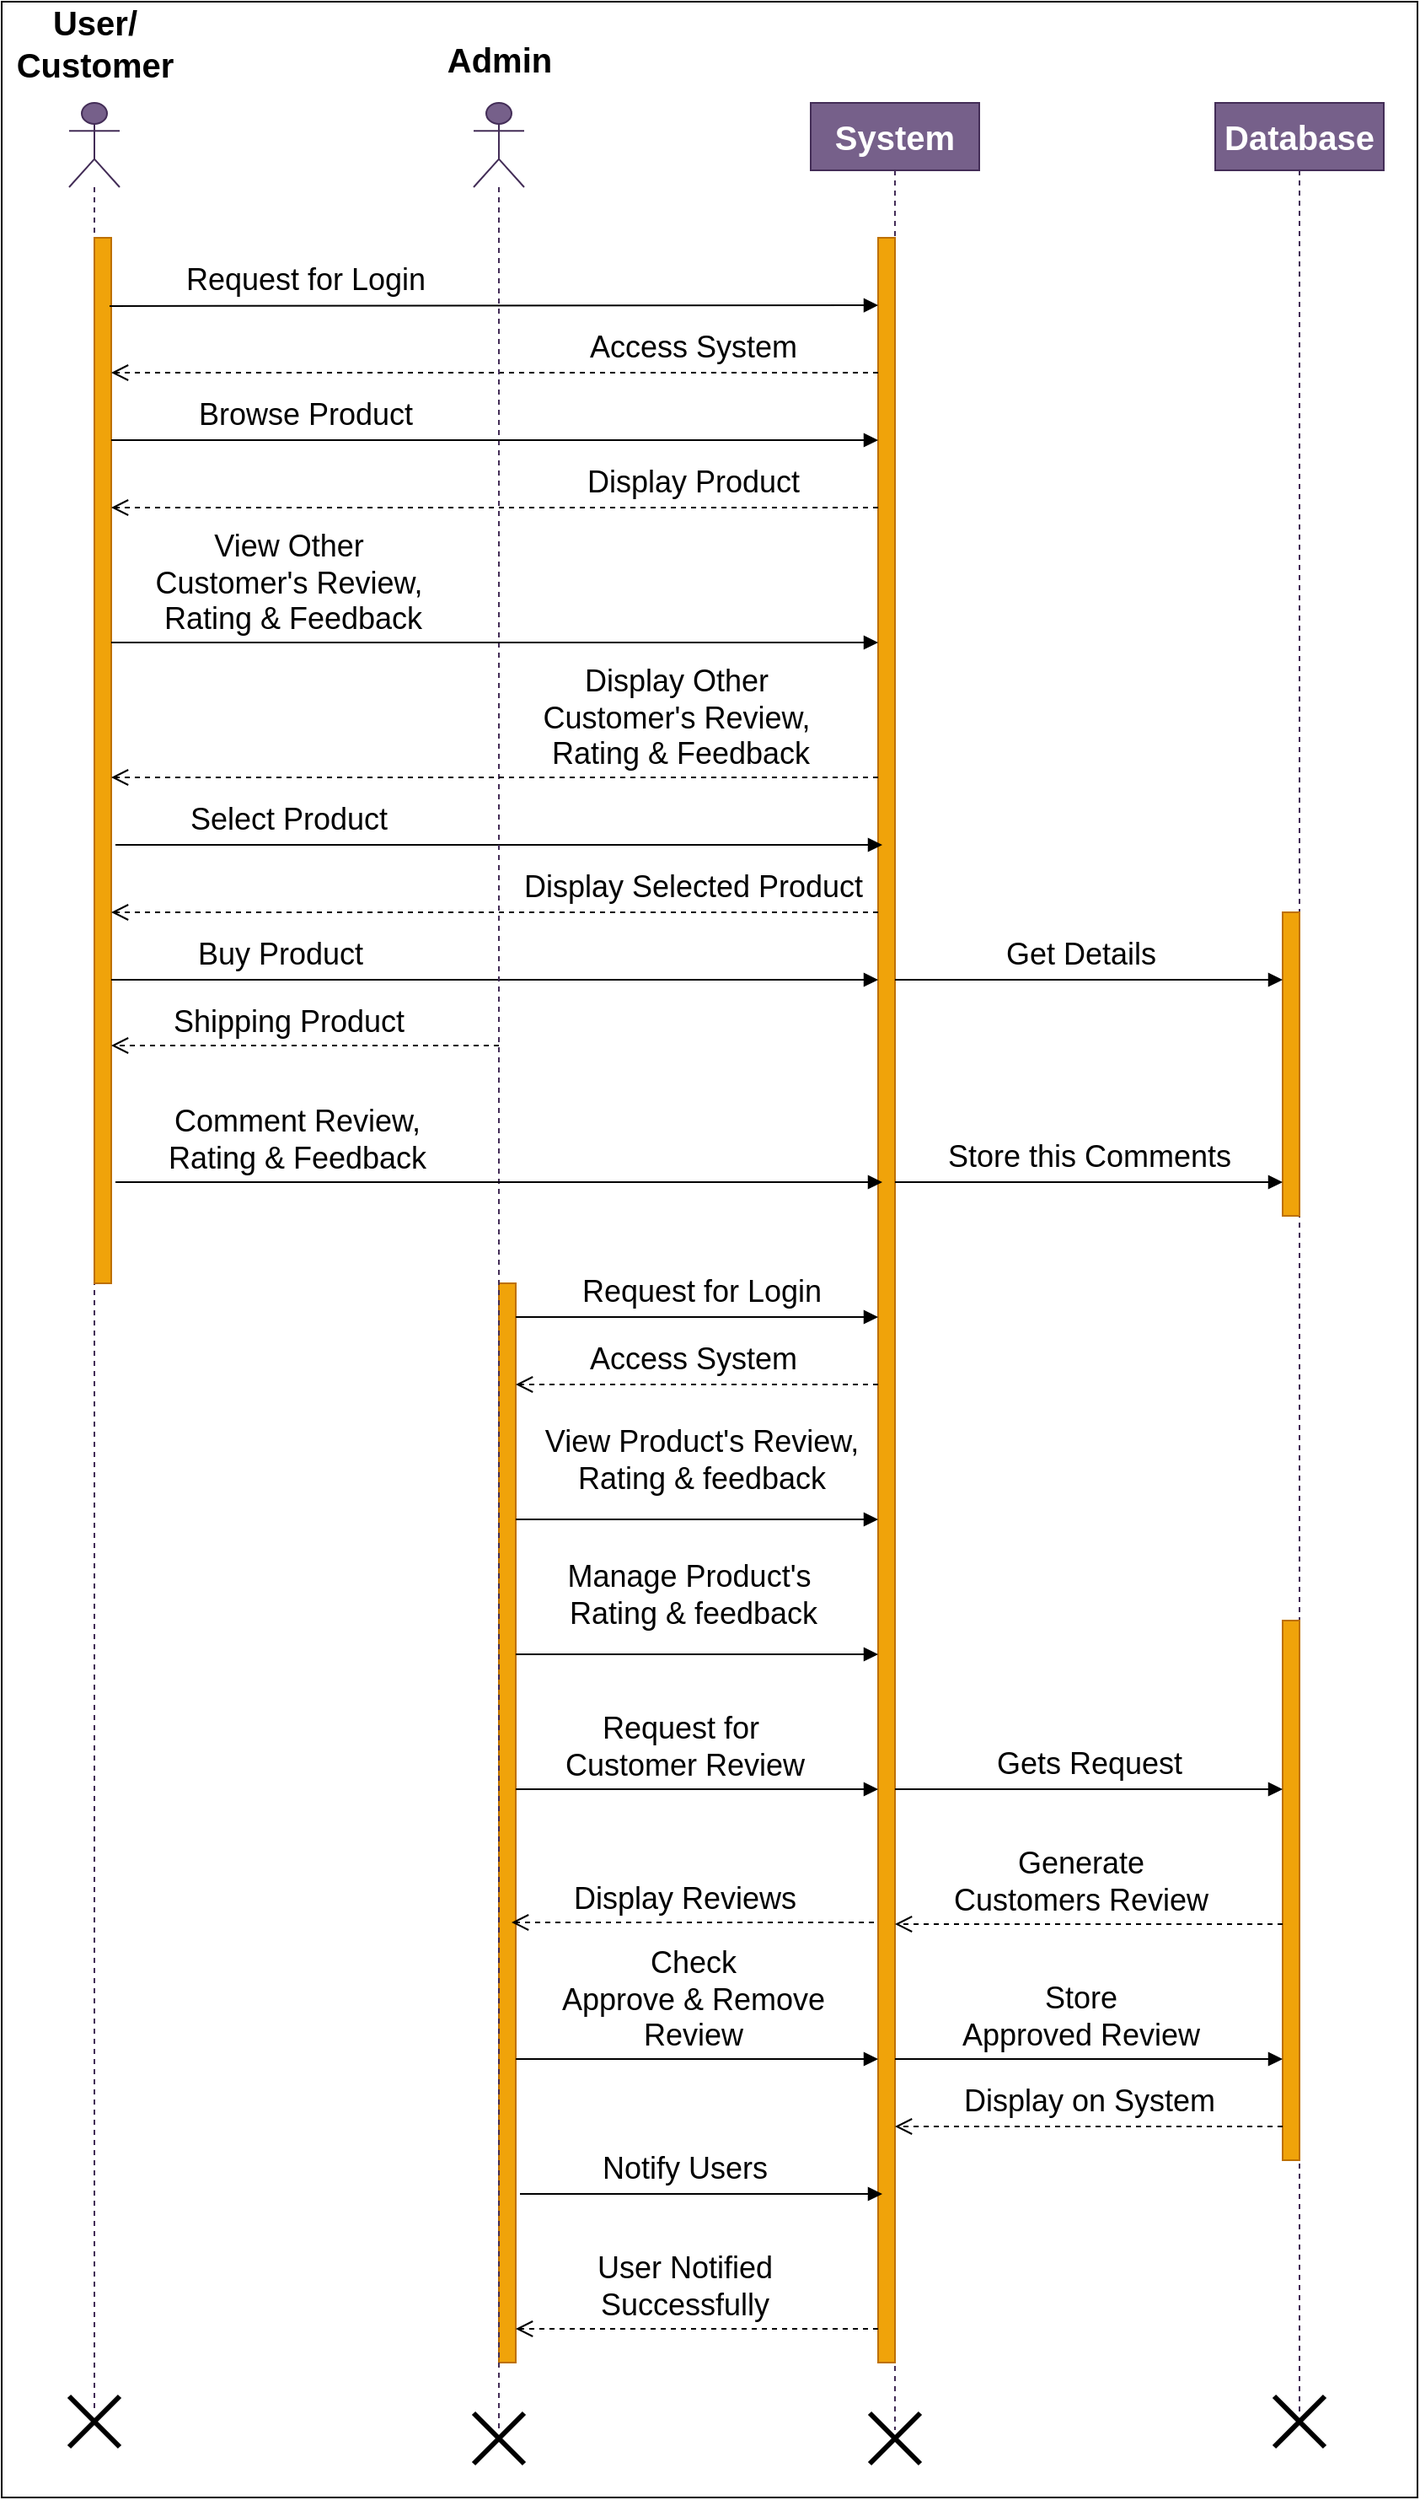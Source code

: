 <mxfile version="22.0.2" type="device">
  <diagram id="ge_Ycoqkj8bUegCq8yI_" name="Page-1">
    <mxGraphModel dx="1235" dy="731" grid="1" gridSize="10" guides="1" tooltips="1" connect="1" arrows="1" fold="1" page="1" pageScale="1" pageWidth="850" pageHeight="1100" math="0" shadow="0">
      <root>
        <mxCell id="0" />
        <mxCell id="1" parent="0" />
        <mxCell id="3gGUrQxjVq7dr_3lIL3r-1" value="" style="rounded=0;whiteSpace=wrap;html=1;" vertex="1" parent="1">
          <mxGeometry y="20" width="840" height="1480" as="geometry" />
        </mxCell>
        <mxCell id="q7RqIhyHIb_Ac7hnuP10-1" value="" style="shape=umlLifeline;participant=umlActor;perimeter=lifelinePerimeter;whiteSpace=wrap;html=1;container=1;collapsible=0;recursiveResize=0;verticalAlign=top;spacingTop=36;outlineConnect=0;fontSize=15;size=50;fillColor=#76608a;fontColor=#ffffff;strokeColor=#432D57;" parent="1" vertex="1">
          <mxGeometry x="40" y="80" width="30" height="1370" as="geometry" />
        </mxCell>
        <mxCell id="q7RqIhyHIb_Ac7hnuP10-2" value="" style="html=1;points=[];perimeter=orthogonalPerimeter;fillColor=#f0a30a;fontColor=#000000;strokeColor=#BD7000;" parent="1" vertex="1">
          <mxGeometry x="55" y="160" width="10" height="620" as="geometry" />
        </mxCell>
        <mxCell id="q7RqIhyHIb_Ac7hnuP10-5" value="&lt;font size=&quot;1&quot;&gt;&lt;b style=&quot;font-size: 20px&quot;&gt;System&lt;/b&gt;&lt;/font&gt;" style="shape=umlLifeline;perimeter=lifelinePerimeter;whiteSpace=wrap;html=1;container=1;collapsible=0;recursiveResize=0;outlineConnect=0;fillColor=#76608a;fontColor=#ffffff;strokeColor=#432D57;" parent="1" vertex="1">
          <mxGeometry x="480" y="80" width="100" height="1380" as="geometry" />
        </mxCell>
        <mxCell id="q7RqIhyHIb_Ac7hnuP10-6" value="&lt;font style=&quot;font-size: 20px&quot;&gt;&lt;b&gt;Database&lt;/b&gt;&lt;/font&gt;" style="shape=umlLifeline;perimeter=lifelinePerimeter;whiteSpace=wrap;html=1;container=1;collapsible=0;recursiveResize=0;outlineConnect=0;fillColor=#76608a;fontColor=#ffffff;strokeColor=#432D57;" parent="1" vertex="1">
          <mxGeometry x="720" y="80" width="100" height="1370" as="geometry" />
        </mxCell>
        <mxCell id="q7RqIhyHIb_Ac7hnuP10-60" value="" style="html=1;points=[];perimeter=orthogonalPerimeter;fontSize=18;fontColor=#000000;fillColor=#f0a30a;strokeColor=#BD7000;" parent="q7RqIhyHIb_Ac7hnuP10-6" vertex="1">
          <mxGeometry x="40" y="900" width="10" height="320" as="geometry" />
        </mxCell>
        <mxCell id="q7RqIhyHIb_Ac7hnuP10-7" value="&lt;b style=&quot;font-size: 20px&quot;&gt;User/&lt;br&gt;Customer&lt;/b&gt;" style="text;html=1;align=center;verticalAlign=middle;resizable=0;points=[];autosize=1;fontSize=18;" parent="1" vertex="1">
          <mxGeometry y="20" width="110" height="50" as="geometry" />
        </mxCell>
        <mxCell id="q7RqIhyHIb_Ac7hnuP10-9" value="&lt;b&gt;&lt;font style=&quot;font-size: 20px&quot;&gt;Admin&lt;/font&gt;&lt;/b&gt;" style="text;html=1;align=center;verticalAlign=middle;resizable=0;points=[];autosize=1;fontSize=18;" parent="1" vertex="1">
          <mxGeometry x="255" y="40" width="80" height="30" as="geometry" />
        </mxCell>
        <mxCell id="q7RqIhyHIb_Ac7hnuP10-14" value="" style="html=1;points=[];perimeter=orthogonalPerimeter;fillColor=#f0a30a;fontColor=#000000;strokeColor=#BD7000;" parent="1" vertex="1">
          <mxGeometry x="520" y="160" width="10" height="1260" as="geometry" />
        </mxCell>
        <mxCell id="q7RqIhyHIb_Ac7hnuP10-17" value="return" style="verticalAlign=bottom;endArrow=open;dashed=1;endSize=8;labelBackgroundColor=none;fontSize=18;noLabel=1;fontColor=none;" parent="1" edge="1">
          <mxGeometry relative="1" as="geometry">
            <mxPoint x="520" y="240" as="sourcePoint" />
            <mxPoint x="65" y="240" as="targetPoint" />
          </mxGeometry>
        </mxCell>
        <mxCell id="q7RqIhyHIb_Ac7hnuP10-18" value="&lt;font style=&quot;font-size: 18px&quot;&gt;Request for Login&lt;/font&gt;" style="text;html=1;align=center;verticalAlign=middle;resizable=0;points=[];autosize=1;fontSize=18;fontColor=none;" parent="1" vertex="1">
          <mxGeometry x="100" y="170" width="160" height="30" as="geometry" />
        </mxCell>
        <mxCell id="q7RqIhyHIb_Ac7hnuP10-19" value="&lt;font style=&quot;font-size: 18px&quot;&gt;Access System&lt;/font&gt;" style="text;html=1;align=center;verticalAlign=middle;resizable=0;points=[];autosize=1;fontSize=18;fontColor=none;" parent="1" vertex="1">
          <mxGeometry x="340" y="210" width="140" height="30" as="geometry" />
        </mxCell>
        <mxCell id="q7RqIhyHIb_Ac7hnuP10-21" value="dispatch" style="verticalAlign=top;endArrow=block;fontSize=18;textDirection=rtl;horizontal=1;labelPosition=right;verticalLabelPosition=bottom;align=left;noLabel=1;fontColor=none;labelBackgroundColor=none;" parent="1" edge="1">
          <mxGeometry width="80" relative="1" as="geometry">
            <mxPoint x="64" y="200.5" as="sourcePoint" />
            <mxPoint x="520" y="200" as="targetPoint" />
          </mxGeometry>
        </mxCell>
        <mxCell id="q7RqIhyHIb_Ac7hnuP10-22" value="&lt;font style=&quot;font-size: 18px&quot;&gt;Browse Product&lt;/font&gt;" style="text;html=1;align=center;verticalAlign=middle;resizable=0;points=[];autosize=1;fontSize=18;fontColor=none;" parent="1" vertex="1">
          <mxGeometry x="110" y="250" width="140" height="30" as="geometry" />
        </mxCell>
        <mxCell id="q7RqIhyHIb_Ac7hnuP10-24" value="&lt;font style=&quot;font-size: 18px&quot;&gt;Display Product&lt;/font&gt;" style="text;html=1;align=center;verticalAlign=middle;resizable=0;points=[];autosize=1;fontSize=18;fontColor=none;" parent="1" vertex="1">
          <mxGeometry x="340" y="290" width="140" height="30" as="geometry" />
        </mxCell>
        <mxCell id="q7RqIhyHIb_Ac7hnuP10-26" value="&lt;font style=&quot;font-size: 18px&quot;&gt;View Other &lt;br&gt;Customer&#39;s&amp;nbsp;Review,&lt;br&gt;&amp;nbsp;Rating &amp;amp; Feedback&lt;br&gt;&lt;/font&gt;" style="text;html=1;align=center;verticalAlign=middle;resizable=0;points=[];autosize=1;fontSize=18;fontColor=none;" parent="1" vertex="1">
          <mxGeometry x="85" y="330" width="170" height="70" as="geometry" />
        </mxCell>
        <mxCell id="q7RqIhyHIb_Ac7hnuP10-27" value="dispatch" style="verticalAlign=top;endArrow=block;fontSize=18;textDirection=rtl;horizontal=1;labelPosition=right;verticalLabelPosition=bottom;align=left;noLabel=1;fontColor=none;labelBackgroundColor=none;" parent="1" edge="1">
          <mxGeometry width="80" relative="1" as="geometry">
            <mxPoint x="67.5" y="520" as="sourcePoint" />
            <mxPoint x="522.5" y="520" as="targetPoint" />
          </mxGeometry>
        </mxCell>
        <mxCell id="q7RqIhyHIb_Ac7hnuP10-28" value="&lt;font style=&quot;font-size: 18px&quot;&gt;Select Product&lt;/font&gt;" style="text;html=1;align=center;verticalAlign=middle;resizable=0;points=[];autosize=1;fontSize=18;fontColor=none;" parent="1" vertex="1">
          <mxGeometry x="105" y="490" width="130" height="30" as="geometry" />
        </mxCell>
        <mxCell id="q7RqIhyHIb_Ac7hnuP10-31" value="return" style="verticalAlign=bottom;endArrow=open;dashed=1;endSize=8;labelBackgroundColor=none;fontSize=18;noLabel=1;fontColor=none;" parent="1" edge="1">
          <mxGeometry relative="1" as="geometry">
            <mxPoint x="520" y="560" as="sourcePoint" />
            <mxPoint x="65" y="560" as="targetPoint" />
          </mxGeometry>
        </mxCell>
        <mxCell id="q7RqIhyHIb_Ac7hnuP10-32" value="&lt;font style=&quot;font-size: 18px&quot;&gt;Display Selected Product&lt;/font&gt;" style="text;html=1;align=center;verticalAlign=middle;resizable=0;points=[];autosize=1;fontSize=18;fontColor=none;" parent="1" vertex="1">
          <mxGeometry x="300" y="530" width="220" height="30" as="geometry" />
        </mxCell>
        <mxCell id="q7RqIhyHIb_Ac7hnuP10-33" value="dispatch" style="verticalAlign=top;endArrow=block;fontSize=18;textDirection=rtl;horizontal=1;labelPosition=right;verticalLabelPosition=bottom;align=left;noLabel=1;fontColor=none;labelBackgroundColor=none;" parent="1" edge="1">
          <mxGeometry width="80" relative="1" as="geometry">
            <mxPoint x="65" y="600" as="sourcePoint" />
            <mxPoint x="520" y="600" as="targetPoint" />
          </mxGeometry>
        </mxCell>
        <mxCell id="q7RqIhyHIb_Ac7hnuP10-34" value="&lt;font style=&quot;font-size: 18px&quot;&gt;Buy Product&lt;/font&gt;" style="text;html=1;align=center;verticalAlign=middle;resizable=0;points=[];autosize=1;fontSize=18;fontColor=none;" parent="1" vertex="1">
          <mxGeometry x="110" y="570" width="110" height="30" as="geometry" />
        </mxCell>
        <mxCell id="q7RqIhyHIb_Ac7hnuP10-35" value="" style="html=1;points=[];perimeter=orthogonalPerimeter;fontSize=18;fontColor=#000000;fillColor=#f0a30a;strokeColor=#BD7000;" parent="1" vertex="1">
          <mxGeometry x="760" y="560" width="10" height="180" as="geometry" />
        </mxCell>
        <mxCell id="q7RqIhyHIb_Ac7hnuP10-36" value="dispatch" style="verticalAlign=top;endArrow=block;fontSize=18;textDirection=rtl;horizontal=1;labelPosition=right;verticalLabelPosition=bottom;align=left;noLabel=1;fontColor=none;labelBackgroundColor=none;" parent="1" edge="1">
          <mxGeometry width="80" relative="1" as="geometry">
            <mxPoint x="530" y="600" as="sourcePoint" />
            <mxPoint x="760" y="600" as="targetPoint" />
          </mxGeometry>
        </mxCell>
        <mxCell id="q7RqIhyHIb_Ac7hnuP10-37" value="&lt;font style=&quot;font-size: 18px&quot;&gt;Get Details&lt;/font&gt;" style="text;html=1;align=center;verticalAlign=middle;resizable=0;points=[];autosize=1;fontSize=18;fontColor=none;" parent="1" vertex="1">
          <mxGeometry x="590" y="570" width="100" height="30" as="geometry" />
        </mxCell>
        <mxCell id="q7RqIhyHIb_Ac7hnuP10-45" value="&lt;font style=&quot;font-size: 18px&quot;&gt;Comment Review,&lt;br&gt;Rating &amp;amp; Feedback&lt;br&gt;&lt;/font&gt;" style="text;html=1;align=center;verticalAlign=middle;resizable=0;points=[];autosize=1;fontSize=18;fontColor=none;" parent="1" vertex="1">
          <mxGeometry x="90" y="670" width="170" height="50" as="geometry" />
        </mxCell>
        <mxCell id="q7RqIhyHIb_Ac7hnuP10-46" value="dispatch" style="verticalAlign=top;endArrow=block;fontSize=18;textDirection=rtl;horizontal=1;labelPosition=right;verticalLabelPosition=bottom;align=left;noLabel=1;fontColor=none;labelBackgroundColor=none;" parent="1" edge="1">
          <mxGeometry width="80" relative="1" as="geometry">
            <mxPoint x="530" y="720" as="sourcePoint" />
            <mxPoint x="760" y="720" as="targetPoint" />
          </mxGeometry>
        </mxCell>
        <mxCell id="q7RqIhyHIb_Ac7hnuP10-47" value="&lt;font style=&quot;font-size: 18px&quot;&gt;Store this Comments&lt;/font&gt;" style="text;html=1;align=center;verticalAlign=middle;resizable=0;points=[];autosize=1;fontSize=18;fontColor=none;" parent="1" vertex="1">
          <mxGeometry x="555" y="690" width="180" height="30" as="geometry" />
        </mxCell>
        <mxCell id="q7RqIhyHIb_Ac7hnuP10-50" value="" style="html=1;points=[];perimeter=orthogonalPerimeter;fillColor=#f0a30a;fontColor=#000000;strokeColor=#BD7000;" parent="1" vertex="1">
          <mxGeometry x="295" y="780" width="10" height="640" as="geometry" />
        </mxCell>
        <mxCell id="q7RqIhyHIb_Ac7hnuP10-51" value="" style="shape=umlLifeline;participant=umlActor;perimeter=lifelinePerimeter;whiteSpace=wrap;html=1;container=1;collapsible=0;recursiveResize=0;verticalAlign=top;spacingTop=36;outlineConnect=0;fontSize=15;size=50;fillColor=#76608a;fontColor=#ffffff;strokeColor=#432D57;" parent="1" vertex="1">
          <mxGeometry x="280" y="80" width="30" height="1380" as="geometry" />
        </mxCell>
        <mxCell id="q7RqIhyHIb_Ac7hnuP10-52" value="dispatch" style="verticalAlign=top;endArrow=block;fontSize=18;textDirection=rtl;horizontal=1;labelPosition=right;verticalLabelPosition=bottom;align=left;noLabel=1;fontColor=none;labelBackgroundColor=none;" parent="1" edge="1">
          <mxGeometry width="80" relative="1" as="geometry">
            <mxPoint x="305" y="800" as="sourcePoint" />
            <mxPoint x="520" y="800" as="targetPoint" />
          </mxGeometry>
        </mxCell>
        <mxCell id="q7RqIhyHIb_Ac7hnuP10-53" value="&lt;font style=&quot;font-size: 18px&quot;&gt;Request for Login&lt;/font&gt;" style="text;html=1;align=center;verticalAlign=middle;resizable=0;points=[];autosize=1;fontSize=18;fontColor=none;" parent="1" vertex="1">
          <mxGeometry x="335" y="770" width="160" height="30" as="geometry" />
        </mxCell>
        <mxCell id="q7RqIhyHIb_Ac7hnuP10-54" value="return" style="verticalAlign=bottom;endArrow=open;dashed=1;endSize=8;labelBackgroundColor=none;fontSize=18;noLabel=1;fontColor=none;" parent="1" edge="1">
          <mxGeometry relative="1" as="geometry">
            <mxPoint x="520" y="840" as="sourcePoint" />
            <mxPoint x="305" y="840" as="targetPoint" />
          </mxGeometry>
        </mxCell>
        <mxCell id="q7RqIhyHIb_Ac7hnuP10-55" value="&lt;font style=&quot;font-size: 18px&quot;&gt;Access System&lt;/font&gt;" style="text;html=1;align=center;verticalAlign=middle;resizable=0;points=[];autosize=1;fontSize=18;fontColor=none;" parent="1" vertex="1">
          <mxGeometry x="340" y="810" width="140" height="30" as="geometry" />
        </mxCell>
        <mxCell id="q7RqIhyHIb_Ac7hnuP10-56" value="dispatch" style="verticalAlign=top;endArrow=block;fontSize=18;textDirection=rtl;horizontal=1;labelPosition=right;verticalLabelPosition=bottom;align=left;noLabel=1;fontColor=none;labelBackgroundColor=none;" parent="1" edge="1">
          <mxGeometry width="80" relative="1" as="geometry">
            <mxPoint x="305" y="920" as="sourcePoint" />
            <mxPoint x="520" y="920" as="targetPoint" />
          </mxGeometry>
        </mxCell>
        <mxCell id="q7RqIhyHIb_Ac7hnuP10-57" value="&lt;font style=&quot;font-size: 18px&quot;&gt;View Product&#39;s Review,&lt;br&gt;Rating &amp;amp; feedback&lt;br&gt;&lt;/font&gt;" style="text;html=1;align=center;verticalAlign=middle;resizable=0;points=[];autosize=1;fontSize=18;fontColor=none;" parent="1" vertex="1">
          <mxGeometry x="315" y="860" width="200" height="50" as="geometry" />
        </mxCell>
        <mxCell id="q7RqIhyHIb_Ac7hnuP10-58" value="dispatch" style="verticalAlign=top;endArrow=block;fontSize=18;textDirection=rtl;horizontal=1;labelPosition=right;verticalLabelPosition=bottom;align=left;noLabel=1;fontColor=none;labelBackgroundColor=none;" parent="1" edge="1">
          <mxGeometry width="80" relative="1" as="geometry">
            <mxPoint x="305" y="1000" as="sourcePoint" />
            <mxPoint x="520" y="1000" as="targetPoint" />
          </mxGeometry>
        </mxCell>
        <mxCell id="q7RqIhyHIb_Ac7hnuP10-59" value="&lt;font style=&quot;font-size: 18px&quot;&gt;Manage Product&#39;s&amp;nbsp;&lt;br&gt;Rating &amp;amp; feedback&lt;br&gt;&lt;/font&gt;" style="text;html=1;align=center;verticalAlign=middle;resizable=0;points=[];autosize=1;fontSize=18;fontColor=none;" parent="1" vertex="1">
          <mxGeometry x="325" y="940" width="170" height="50" as="geometry" />
        </mxCell>
        <mxCell id="q7RqIhyHIb_Ac7hnuP10-61" value="dispatch" style="verticalAlign=top;endArrow=block;fontSize=18;textDirection=rtl;horizontal=1;labelPosition=right;verticalLabelPosition=bottom;align=left;noLabel=1;fontColor=none;labelBackgroundColor=none;" parent="1" edge="1">
          <mxGeometry width="80" relative="1" as="geometry">
            <mxPoint x="305" y="1080" as="sourcePoint" />
            <mxPoint x="520" y="1080" as="targetPoint" />
          </mxGeometry>
        </mxCell>
        <mxCell id="q7RqIhyHIb_Ac7hnuP10-62" value="&lt;font style=&quot;font-size: 18px&quot;&gt;Request for&amp;nbsp;&lt;br&gt;Customer Review&lt;br&gt;&lt;/font&gt;" style="text;html=1;align=center;verticalAlign=middle;resizable=0;points=[];autosize=1;fontSize=18;fontColor=none;" parent="1" vertex="1">
          <mxGeometry x="325" y="1030" width="160" height="50" as="geometry" />
        </mxCell>
        <mxCell id="q7RqIhyHIb_Ac7hnuP10-64" value="&lt;font&gt;&lt;font style=&quot;font-size: 18px&quot;&gt;Gets Request&lt;/font&gt;&lt;br&gt;&lt;/font&gt;" style="text;html=1;align=center;verticalAlign=middle;resizable=0;points=[];autosize=1;fontSize=18;fontColor=none;" parent="1" vertex="1">
          <mxGeometry x="580" y="1050" width="130" height="30" as="geometry" />
        </mxCell>
        <mxCell id="q7RqIhyHIb_Ac7hnuP10-65" value="return" style="verticalAlign=bottom;endArrow=open;dashed=1;endSize=8;labelBackgroundColor=none;fontSize=18;noLabel=1;fontColor=none;" parent="1" edge="1">
          <mxGeometry relative="1" as="geometry">
            <mxPoint x="760" y="1160" as="sourcePoint" />
            <mxPoint x="530" y="1160" as="targetPoint" />
          </mxGeometry>
        </mxCell>
        <mxCell id="q7RqIhyHIb_Ac7hnuP10-66" value="&lt;font style=&quot;font-size: 18px&quot;&gt;Generate &lt;br&gt;Customers Review&lt;br&gt;&lt;/font&gt;" style="text;html=1;align=center;verticalAlign=middle;resizable=0;points=[];autosize=1;fontSize=18;fontColor=none;" parent="1" vertex="1">
          <mxGeometry x="555" y="1110" width="170" height="50" as="geometry" />
        </mxCell>
        <mxCell id="q7RqIhyHIb_Ac7hnuP10-67" value="return" style="verticalAlign=bottom;endArrow=open;dashed=1;endSize=8;labelBackgroundColor=none;fontSize=18;noLabel=1;fontColor=none;" parent="1" edge="1">
          <mxGeometry relative="1" as="geometry">
            <mxPoint x="517.5" y="1159" as="sourcePoint" />
            <mxPoint x="302.5" y="1159" as="targetPoint" />
          </mxGeometry>
        </mxCell>
        <mxCell id="q7RqIhyHIb_Ac7hnuP10-68" value="&lt;font&gt;&lt;font style=&quot;font-size: 18px&quot;&gt;Display Reviews&lt;/font&gt;&lt;br&gt;&lt;/font&gt;" style="text;html=1;align=center;verticalAlign=middle;resizable=0;points=[];autosize=1;fontSize=18;fontColor=none;" parent="1" vertex="1">
          <mxGeometry x="330" y="1130" width="150" height="30" as="geometry" />
        </mxCell>
        <mxCell id="q7RqIhyHIb_Ac7hnuP10-70" value="dispatch" style="verticalAlign=top;endArrow=block;fontSize=18;textDirection=rtl;horizontal=1;labelPosition=right;verticalLabelPosition=bottom;align=left;noLabel=1;fontColor=none;labelBackgroundColor=none;" parent="1" edge="1">
          <mxGeometry width="80" relative="1" as="geometry">
            <mxPoint x="305" y="1240" as="sourcePoint" />
            <mxPoint x="520" y="1240" as="targetPoint" />
          </mxGeometry>
        </mxCell>
        <mxCell id="q7RqIhyHIb_Ac7hnuP10-71" value="&lt;font style=&quot;font-size: 18px&quot;&gt;Check&lt;br&gt;Approve &amp;amp; Remove&lt;br&gt;Review&lt;br&gt;&lt;/font&gt;" style="text;html=1;align=center;verticalAlign=middle;resizable=0;points=[];autosize=1;fontSize=18;fontColor=none;" parent="1" vertex="1">
          <mxGeometry x="325" y="1170" width="170" height="70" as="geometry" />
        </mxCell>
        <mxCell id="q7RqIhyHIb_Ac7hnuP10-72" value="dispatch" style="verticalAlign=top;endArrow=block;fontSize=18;textDirection=rtl;horizontal=1;labelPosition=right;verticalLabelPosition=bottom;align=left;noLabel=1;fontColor=none;labelBackgroundColor=none;" parent="1" edge="1">
          <mxGeometry width="80" relative="1" as="geometry">
            <mxPoint x="530" y="1080" as="sourcePoint" />
            <mxPoint x="760" y="1080" as="targetPoint" />
          </mxGeometry>
        </mxCell>
        <mxCell id="q7RqIhyHIb_Ac7hnuP10-73" value="&lt;font style=&quot;font-size: 18px&quot;&gt;Store&lt;br&gt;Approved Review&lt;br&gt;&lt;/font&gt;" style="text;html=1;align=center;verticalAlign=middle;resizable=0;points=[];autosize=1;fontSize=18;fontColor=none;" parent="1" vertex="1">
          <mxGeometry x="560" y="1190" width="160" height="50" as="geometry" />
        </mxCell>
        <mxCell id="q7RqIhyHIb_Ac7hnuP10-75" value="&lt;font&gt;&lt;font style=&quot;font-size: 18px&quot;&gt;Display on System&lt;/font&gt;&lt;br&gt;&lt;/font&gt;" style="text;html=1;align=center;verticalAlign=middle;resizable=0;points=[];autosize=1;fontSize=18;fontColor=none;" parent="1" vertex="1">
          <mxGeometry x="565" y="1250" width="160" height="30" as="geometry" />
        </mxCell>
        <mxCell id="q7RqIhyHIb_Ac7hnuP10-76" value="" style="shape=umlDestroy;whiteSpace=wrap;html=1;strokeWidth=3;fontSize=18;fontColor=none;" parent="1" vertex="1">
          <mxGeometry x="280" y="1450" width="30" height="30" as="geometry" />
        </mxCell>
        <mxCell id="q7RqIhyHIb_Ac7hnuP10-77" value="" style="shape=umlDestroy;whiteSpace=wrap;html=1;strokeWidth=3;fontSize=18;fontColor=none;" parent="1" vertex="1">
          <mxGeometry x="515" y="1450" width="30" height="30" as="geometry" />
        </mxCell>
        <mxCell id="q7RqIhyHIb_Ac7hnuP10-78" value="" style="shape=umlDestroy;whiteSpace=wrap;html=1;strokeWidth=3;fontSize=18;fontColor=none;" parent="1" vertex="1">
          <mxGeometry x="755" y="1440" width="30" height="30" as="geometry" />
        </mxCell>
        <mxCell id="q7RqIhyHIb_Ac7hnuP10-79" value="" style="shape=umlDestroy;whiteSpace=wrap;html=1;strokeWidth=3;fontSize=18;fontColor=none;" parent="1" vertex="1">
          <mxGeometry x="40" y="1440" width="30" height="30" as="geometry" />
        </mxCell>
        <mxCell id="q7RqIhyHIb_Ac7hnuP10-80" value="dispatch" style="verticalAlign=top;endArrow=block;fontSize=18;textDirection=rtl;horizontal=1;labelPosition=right;verticalLabelPosition=bottom;align=left;noLabel=1;fontColor=none;labelBackgroundColor=none;" parent="1" edge="1">
          <mxGeometry width="80" relative="1" as="geometry">
            <mxPoint x="307.5" y="1320" as="sourcePoint" />
            <mxPoint x="522.5" y="1320" as="targetPoint" />
          </mxGeometry>
        </mxCell>
        <mxCell id="q7RqIhyHIb_Ac7hnuP10-81" value="&lt;font&gt;&lt;font style=&quot;font-size: 18px&quot;&gt;Notify Users&lt;/font&gt;&lt;br&gt;&lt;/font&gt;" style="text;html=1;align=center;verticalAlign=middle;resizable=0;points=[];autosize=1;fontSize=18;fontColor=none;" parent="1" vertex="1">
          <mxGeometry x="350" y="1290" width="110" height="30" as="geometry" />
        </mxCell>
        <mxCell id="q7RqIhyHIb_Ac7hnuP10-82" value="return" style="verticalAlign=bottom;endArrow=open;dashed=1;endSize=8;labelBackgroundColor=none;fontSize=18;noLabel=1;fontColor=none;" parent="1" edge="1">
          <mxGeometry relative="1" as="geometry">
            <mxPoint x="520" y="1400" as="sourcePoint" />
            <mxPoint x="305" y="1400" as="targetPoint" />
          </mxGeometry>
        </mxCell>
        <mxCell id="q7RqIhyHIb_Ac7hnuP10-83" value="&lt;font&gt;&lt;font style=&quot;font-size: 18px&quot;&gt;User Notified &lt;br&gt;Successfully&lt;/font&gt;&lt;br&gt;&lt;/font&gt;" style="text;html=1;align=center;verticalAlign=middle;resizable=0;points=[];autosize=1;fontSize=18;fontColor=none;" parent="1" vertex="1">
          <mxGeometry x="345" y="1350" width="120" height="50" as="geometry" />
        </mxCell>
        <mxCell id="ftOnSb2uyW7GhW-vltbk-1" value="return" style="verticalAlign=bottom;endArrow=open;dashed=1;endSize=8;labelBackgroundColor=none;fontSize=18;noLabel=1;fontColor=none;" parent="1" edge="1">
          <mxGeometry relative="1" as="geometry">
            <mxPoint x="295" y="639" as="sourcePoint" />
            <mxPoint x="65" y="639" as="targetPoint" />
          </mxGeometry>
        </mxCell>
        <mxCell id="ftOnSb2uyW7GhW-vltbk-2" value="&lt;font style=&quot;font-size: 18px&quot;&gt;Shipping Product&lt;/font&gt;" style="text;html=1;align=center;verticalAlign=middle;resizable=0;points=[];autosize=1;fontSize=18;fontColor=none;" parent="1" vertex="1">
          <mxGeometry x="95" y="610" width="150" height="30" as="geometry" />
        </mxCell>
        <mxCell id="ftOnSb2uyW7GhW-vltbk-3" value="&lt;font style=&quot;font-size: 18px&quot;&gt;Display Other &lt;br&gt;Customer&#39;s&amp;nbsp;Review,&lt;br&gt;&amp;nbsp;Rating &amp;amp; Feedback&lt;br&gt;&lt;/font&gt;" style="text;html=1;align=center;verticalAlign=middle;resizable=0;points=[];autosize=1;fontSize=18;fontColor=none;" parent="1" vertex="1">
          <mxGeometry x="315" y="410" width="170" height="70" as="geometry" />
        </mxCell>
        <mxCell id="ftOnSb2uyW7GhW-vltbk-4" value="return" style="verticalAlign=bottom;endArrow=open;dashed=1;endSize=8;labelBackgroundColor=none;fontSize=18;noLabel=1;fontColor=none;" parent="1" edge="1">
          <mxGeometry relative="1" as="geometry">
            <mxPoint x="520" y="480" as="sourcePoint" />
            <mxPoint x="65" y="480" as="targetPoint" />
          </mxGeometry>
        </mxCell>
        <mxCell id="ftOnSb2uyW7GhW-vltbk-6" value="dispatch" style="verticalAlign=top;endArrow=block;fontSize=18;textDirection=rtl;horizontal=1;labelPosition=right;verticalLabelPosition=bottom;align=left;noLabel=1;fontColor=none;labelBackgroundColor=none;" parent="1" edge="1">
          <mxGeometry width="80" relative="1" as="geometry">
            <mxPoint x="530" y="1240" as="sourcePoint" />
            <mxPoint x="760" y="1240" as="targetPoint" />
          </mxGeometry>
        </mxCell>
        <mxCell id="q7RqIhyHIb_Ac7hnuP10-23" value="return" style="verticalAlign=bottom;endArrow=open;dashed=1;endSize=8;labelBackgroundColor=none;fontSize=18;noLabel=1;fontColor=none;" parent="1" edge="1">
          <mxGeometry relative="1" as="geometry">
            <mxPoint x="520" y="320" as="sourcePoint" />
            <mxPoint x="65" y="320" as="targetPoint" />
          </mxGeometry>
        </mxCell>
        <mxCell id="ftOnSb2uyW7GhW-vltbk-8" value="dispatch" style="verticalAlign=top;endArrow=block;fontSize=18;textDirection=rtl;horizontal=1;labelPosition=right;verticalLabelPosition=bottom;align=left;noLabel=1;fontColor=none;labelBackgroundColor=none;" parent="1" edge="1">
          <mxGeometry width="80" relative="1" as="geometry">
            <mxPoint x="67.5" y="720" as="sourcePoint" />
            <mxPoint x="522.5" y="720" as="targetPoint" />
          </mxGeometry>
        </mxCell>
        <mxCell id="ftOnSb2uyW7GhW-vltbk-9" value="dispatch" style="verticalAlign=top;endArrow=block;fontSize=18;textDirection=rtl;horizontal=1;labelPosition=right;verticalLabelPosition=bottom;align=left;noLabel=1;fontColor=none;labelBackgroundColor=none;" parent="1" edge="1">
          <mxGeometry width="80" relative="1" as="geometry">
            <mxPoint x="65" y="280" as="sourcePoint" />
            <mxPoint x="520" y="280" as="targetPoint" />
          </mxGeometry>
        </mxCell>
        <mxCell id="ftOnSb2uyW7GhW-vltbk-10" value="dispatch" style="verticalAlign=top;endArrow=block;fontSize=18;textDirection=rtl;horizontal=1;labelPosition=right;verticalLabelPosition=bottom;align=left;noLabel=1;fontColor=none;labelBackgroundColor=none;" parent="1" edge="1">
          <mxGeometry width="80" relative="1" as="geometry">
            <mxPoint x="65" y="400" as="sourcePoint" />
            <mxPoint x="520" y="400" as="targetPoint" />
          </mxGeometry>
        </mxCell>
        <mxCell id="ftOnSb2uyW7GhW-vltbk-11" value="return" style="verticalAlign=bottom;endArrow=open;dashed=1;endSize=8;labelBackgroundColor=none;fontSize=18;noLabel=1;fontColor=none;" parent="1" edge="1">
          <mxGeometry relative="1" as="geometry">
            <mxPoint x="760" y="1280" as="sourcePoint" />
            <mxPoint x="530" y="1280" as="targetPoint" />
          </mxGeometry>
        </mxCell>
      </root>
    </mxGraphModel>
  </diagram>
</mxfile>
